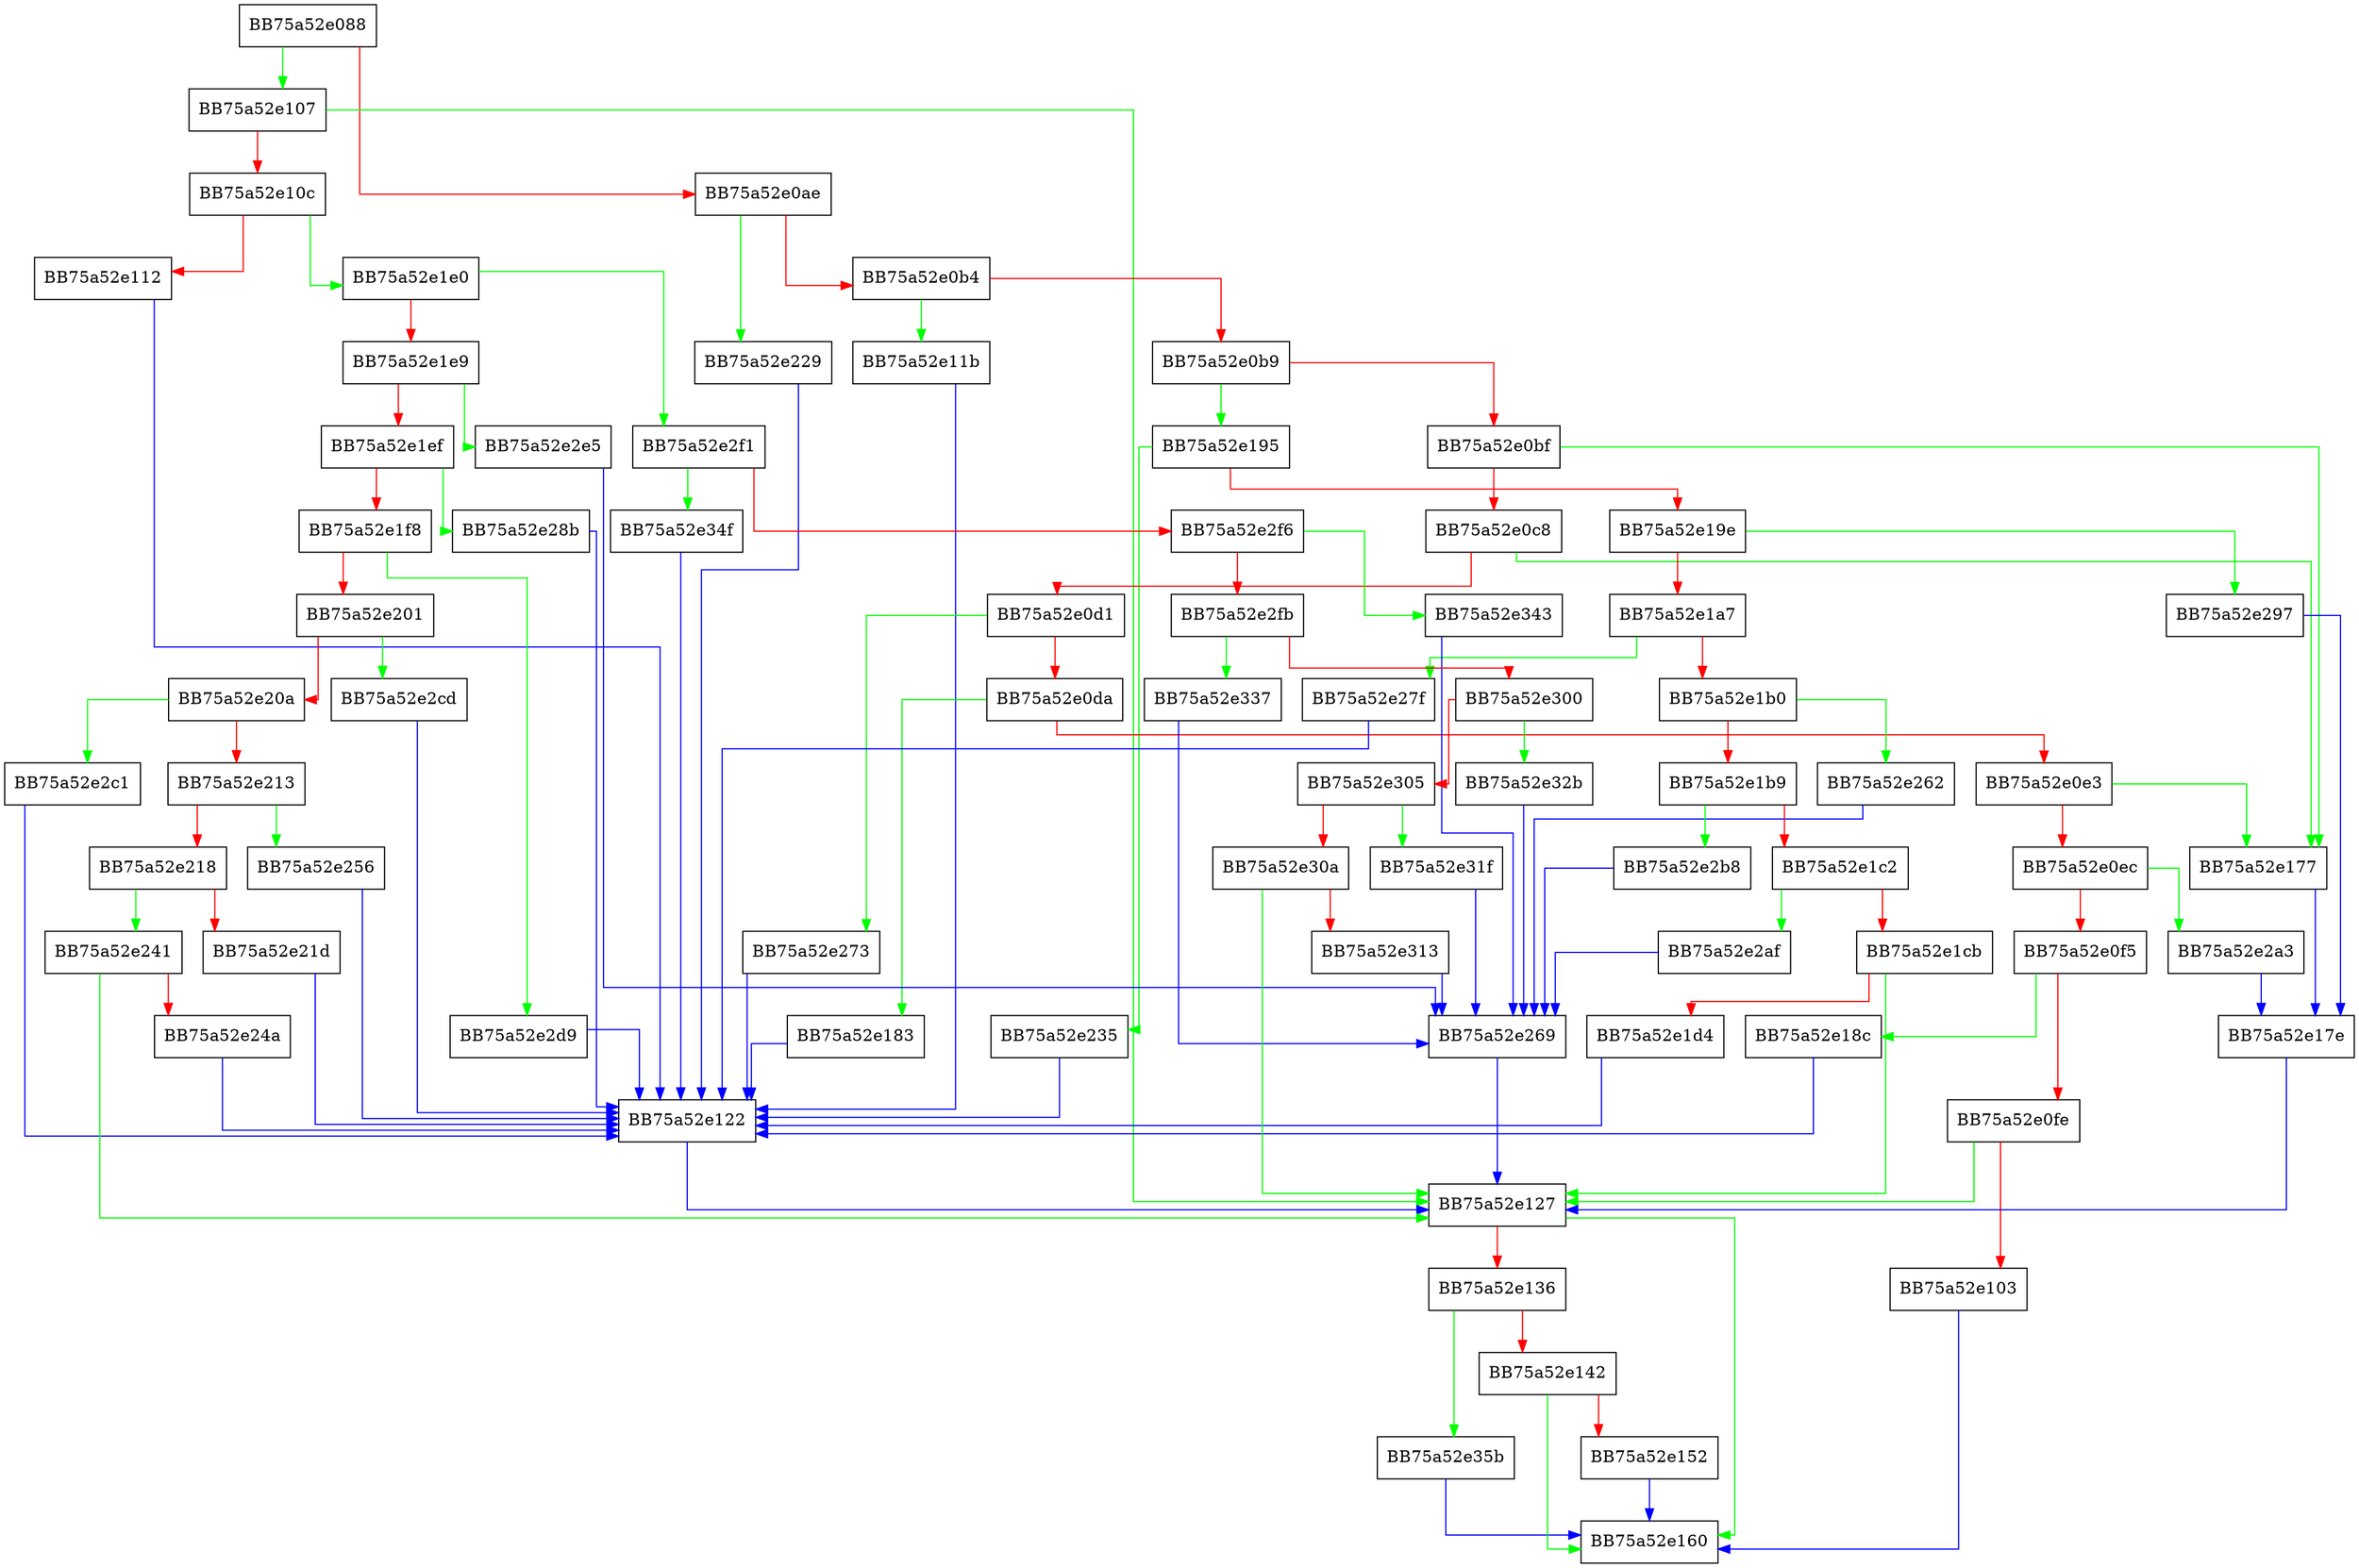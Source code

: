 digraph WriteTokenString {
  node [shape="box"];
  graph [splines=ortho];
  BB75a52e088 -> BB75a52e107 [color="green"];
  BB75a52e088 -> BB75a52e0ae [color="red"];
  BB75a52e0ae -> BB75a52e229 [color="green"];
  BB75a52e0ae -> BB75a52e0b4 [color="red"];
  BB75a52e0b4 -> BB75a52e11b [color="green"];
  BB75a52e0b4 -> BB75a52e0b9 [color="red"];
  BB75a52e0b9 -> BB75a52e195 [color="green"];
  BB75a52e0b9 -> BB75a52e0bf [color="red"];
  BB75a52e0bf -> BB75a52e177 [color="green"];
  BB75a52e0bf -> BB75a52e0c8 [color="red"];
  BB75a52e0c8 -> BB75a52e177 [color="green"];
  BB75a52e0c8 -> BB75a52e0d1 [color="red"];
  BB75a52e0d1 -> BB75a52e273 [color="green"];
  BB75a52e0d1 -> BB75a52e0da [color="red"];
  BB75a52e0da -> BB75a52e183 [color="green"];
  BB75a52e0da -> BB75a52e0e3 [color="red"];
  BB75a52e0e3 -> BB75a52e177 [color="green"];
  BB75a52e0e3 -> BB75a52e0ec [color="red"];
  BB75a52e0ec -> BB75a52e2a3 [color="green"];
  BB75a52e0ec -> BB75a52e0f5 [color="red"];
  BB75a52e0f5 -> BB75a52e18c [color="green"];
  BB75a52e0f5 -> BB75a52e0fe [color="red"];
  BB75a52e0fe -> BB75a52e127 [color="green"];
  BB75a52e0fe -> BB75a52e103 [color="red"];
  BB75a52e103 -> BB75a52e160 [color="blue"];
  BB75a52e107 -> BB75a52e127 [color="green"];
  BB75a52e107 -> BB75a52e10c [color="red"];
  BB75a52e10c -> BB75a52e1e0 [color="green"];
  BB75a52e10c -> BB75a52e112 [color="red"];
  BB75a52e112 -> BB75a52e122 [color="blue"];
  BB75a52e11b -> BB75a52e122 [color="blue"];
  BB75a52e122 -> BB75a52e127 [color="blue"];
  BB75a52e127 -> BB75a52e160 [color="green"];
  BB75a52e127 -> BB75a52e136 [color="red"];
  BB75a52e136 -> BB75a52e35b [color="green"];
  BB75a52e136 -> BB75a52e142 [color="red"];
  BB75a52e142 -> BB75a52e160 [color="green"];
  BB75a52e142 -> BB75a52e152 [color="red"];
  BB75a52e152 -> BB75a52e160 [color="blue"];
  BB75a52e177 -> BB75a52e17e [color="blue"];
  BB75a52e17e -> BB75a52e127 [color="blue"];
  BB75a52e183 -> BB75a52e122 [color="blue"];
  BB75a52e18c -> BB75a52e122 [color="blue"];
  BB75a52e195 -> BB75a52e235 [color="green"];
  BB75a52e195 -> BB75a52e19e [color="red"];
  BB75a52e19e -> BB75a52e297 [color="green"];
  BB75a52e19e -> BB75a52e1a7 [color="red"];
  BB75a52e1a7 -> BB75a52e27f [color="green"];
  BB75a52e1a7 -> BB75a52e1b0 [color="red"];
  BB75a52e1b0 -> BB75a52e262 [color="green"];
  BB75a52e1b0 -> BB75a52e1b9 [color="red"];
  BB75a52e1b9 -> BB75a52e2b8 [color="green"];
  BB75a52e1b9 -> BB75a52e1c2 [color="red"];
  BB75a52e1c2 -> BB75a52e2af [color="green"];
  BB75a52e1c2 -> BB75a52e1cb [color="red"];
  BB75a52e1cb -> BB75a52e127 [color="green"];
  BB75a52e1cb -> BB75a52e1d4 [color="red"];
  BB75a52e1d4 -> BB75a52e122 [color="blue"];
  BB75a52e1e0 -> BB75a52e2f1 [color="green"];
  BB75a52e1e0 -> BB75a52e1e9 [color="red"];
  BB75a52e1e9 -> BB75a52e2e5 [color="green"];
  BB75a52e1e9 -> BB75a52e1ef [color="red"];
  BB75a52e1ef -> BB75a52e28b [color="green"];
  BB75a52e1ef -> BB75a52e1f8 [color="red"];
  BB75a52e1f8 -> BB75a52e2d9 [color="green"];
  BB75a52e1f8 -> BB75a52e201 [color="red"];
  BB75a52e201 -> BB75a52e2cd [color="green"];
  BB75a52e201 -> BB75a52e20a [color="red"];
  BB75a52e20a -> BB75a52e2c1 [color="green"];
  BB75a52e20a -> BB75a52e213 [color="red"];
  BB75a52e213 -> BB75a52e256 [color="green"];
  BB75a52e213 -> BB75a52e218 [color="red"];
  BB75a52e218 -> BB75a52e241 [color="green"];
  BB75a52e218 -> BB75a52e21d [color="red"];
  BB75a52e21d -> BB75a52e122 [color="blue"];
  BB75a52e229 -> BB75a52e122 [color="blue"];
  BB75a52e235 -> BB75a52e122 [color="blue"];
  BB75a52e241 -> BB75a52e127 [color="green"];
  BB75a52e241 -> BB75a52e24a [color="red"];
  BB75a52e24a -> BB75a52e122 [color="blue"];
  BB75a52e256 -> BB75a52e122 [color="blue"];
  BB75a52e262 -> BB75a52e269 [color="blue"];
  BB75a52e269 -> BB75a52e127 [color="blue"];
  BB75a52e273 -> BB75a52e122 [color="blue"];
  BB75a52e27f -> BB75a52e122 [color="blue"];
  BB75a52e28b -> BB75a52e122 [color="blue"];
  BB75a52e297 -> BB75a52e17e [color="blue"];
  BB75a52e2a3 -> BB75a52e17e [color="blue"];
  BB75a52e2af -> BB75a52e269 [color="blue"];
  BB75a52e2b8 -> BB75a52e269 [color="blue"];
  BB75a52e2c1 -> BB75a52e122 [color="blue"];
  BB75a52e2cd -> BB75a52e122 [color="blue"];
  BB75a52e2d9 -> BB75a52e122 [color="blue"];
  BB75a52e2e5 -> BB75a52e269 [color="blue"];
  BB75a52e2f1 -> BB75a52e34f [color="green"];
  BB75a52e2f1 -> BB75a52e2f6 [color="red"];
  BB75a52e2f6 -> BB75a52e343 [color="green"];
  BB75a52e2f6 -> BB75a52e2fb [color="red"];
  BB75a52e2fb -> BB75a52e337 [color="green"];
  BB75a52e2fb -> BB75a52e300 [color="red"];
  BB75a52e300 -> BB75a52e32b [color="green"];
  BB75a52e300 -> BB75a52e305 [color="red"];
  BB75a52e305 -> BB75a52e31f [color="green"];
  BB75a52e305 -> BB75a52e30a [color="red"];
  BB75a52e30a -> BB75a52e127 [color="green"];
  BB75a52e30a -> BB75a52e313 [color="red"];
  BB75a52e313 -> BB75a52e269 [color="blue"];
  BB75a52e31f -> BB75a52e269 [color="blue"];
  BB75a52e32b -> BB75a52e269 [color="blue"];
  BB75a52e337 -> BB75a52e269 [color="blue"];
  BB75a52e343 -> BB75a52e269 [color="blue"];
  BB75a52e34f -> BB75a52e122 [color="blue"];
  BB75a52e35b -> BB75a52e160 [color="blue"];
}